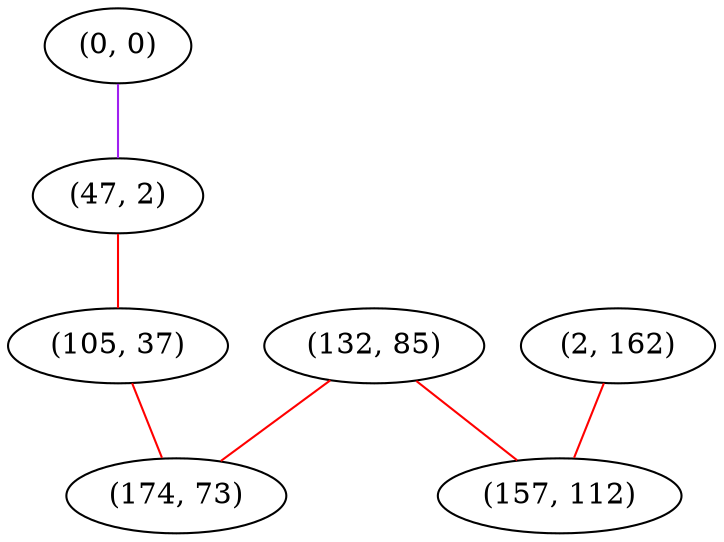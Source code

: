graph "" {
"(0, 0)";
"(47, 2)";
"(2, 162)";
"(132, 85)";
"(105, 37)";
"(174, 73)";
"(157, 112)";
"(0, 0)" -- "(47, 2)"  [color=purple, key=0, weight=4];
"(47, 2)" -- "(105, 37)"  [color=red, key=0, weight=1];
"(2, 162)" -- "(157, 112)"  [color=red, key=0, weight=1];
"(132, 85)" -- "(174, 73)"  [color=red, key=0, weight=1];
"(132, 85)" -- "(157, 112)"  [color=red, key=0, weight=1];
"(105, 37)" -- "(174, 73)"  [color=red, key=0, weight=1];
}
